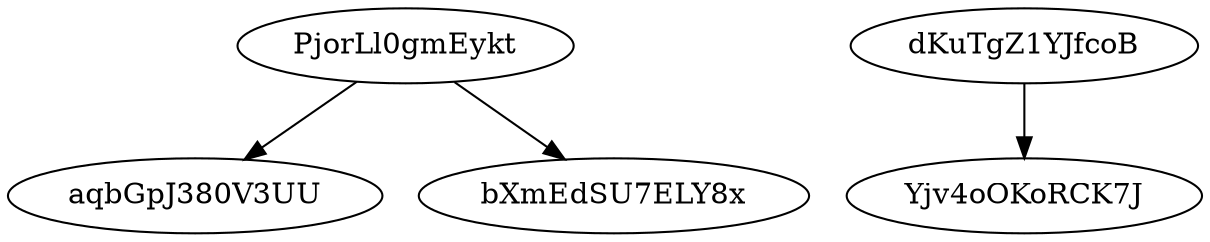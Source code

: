 digraph G {
    PjorLl0gmEykt -> aqbGpJ380V3UU;
    PjorLl0gmEykt -> bXmEdSU7ELY8x;
    dKuTgZ1YJfcoB -> Yjv4oOKoRCK7J;
}